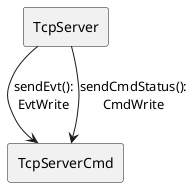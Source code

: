 @startuml
skinparam linestyle ortho
rectangle "TcpServer" as TS
rectangle "TcpServerCmd" as TSC
 
TS --> TSC: sendEvt():\nEvtWrite
TS --> TSC: sendCmdStatus():\nCmdWrite
@enduml
